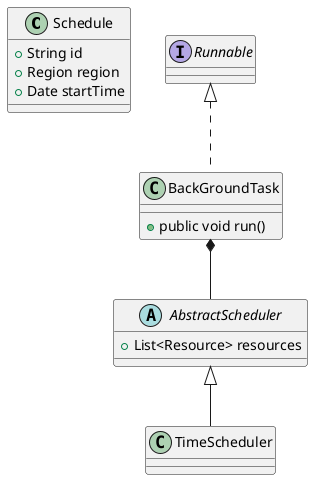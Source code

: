 @startuml
'https://plantuml.com/class-diagram

    class Schedule{
        + String id
        + Region region
        + Date startTime
    }

    abstract class AbstractScheduler{
        + List<Resource> resources
    }

    class TimeScheduler extends AbstractScheduler{

    }


    class BackGroundTask implements Runnable{
       + public void run()
    }


    BackGroundTask *-- AbstractScheduler





@enduml